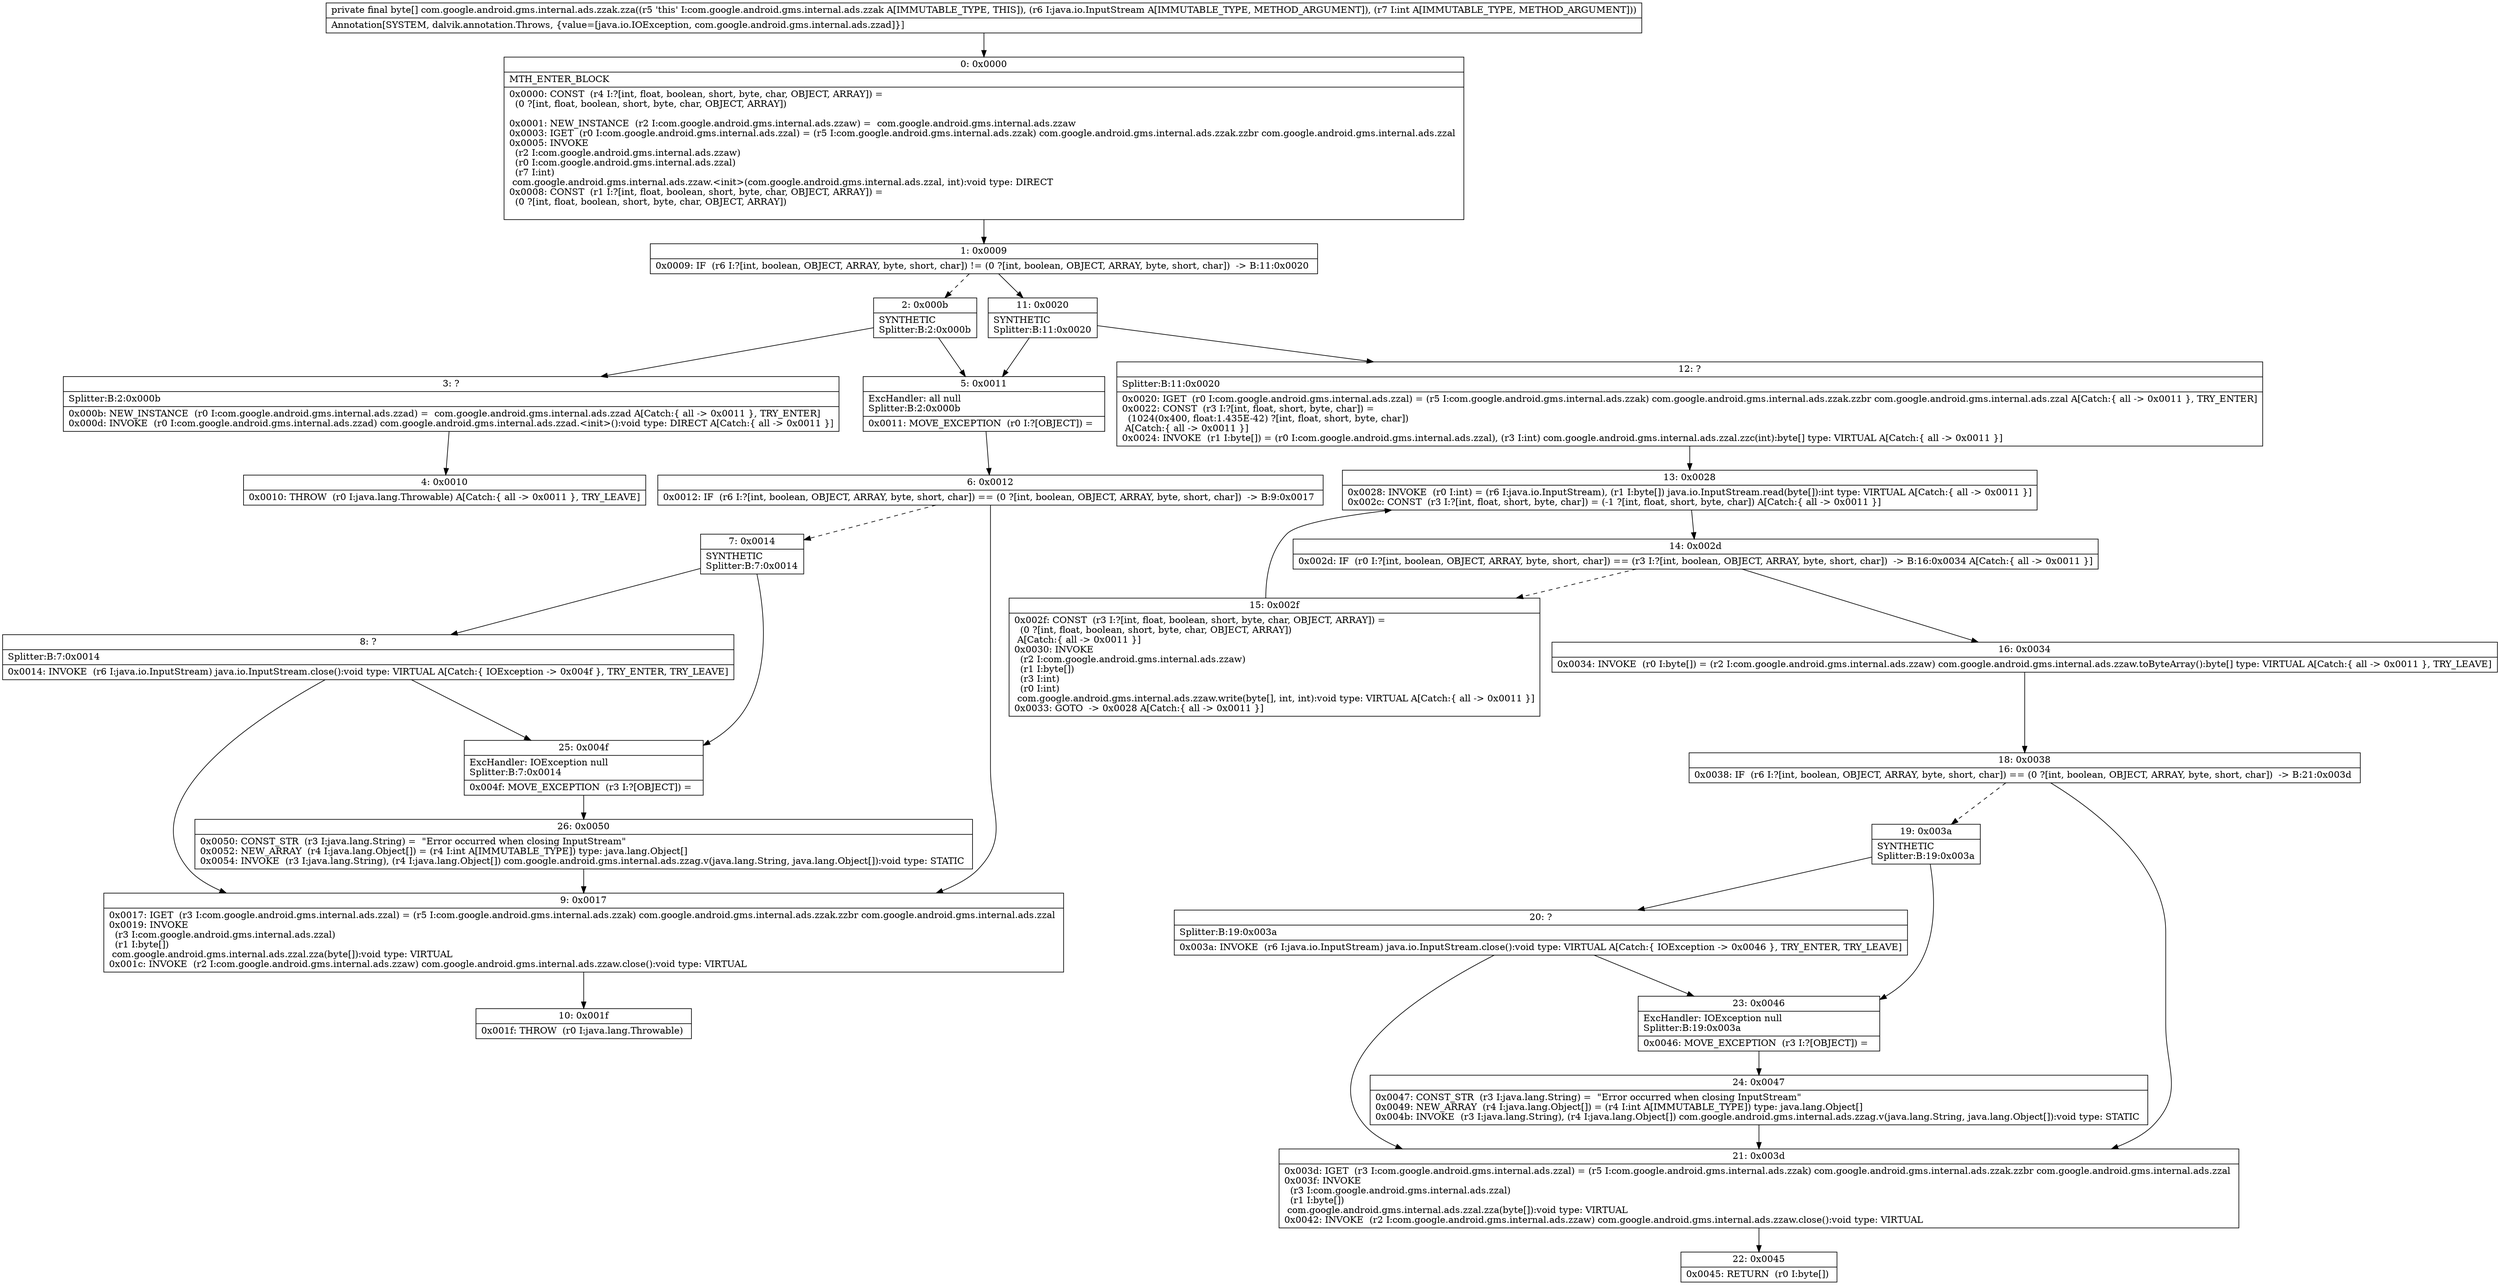 digraph "CFG forcom.google.android.gms.internal.ads.zzak.zza(Ljava\/io\/InputStream;I)[B" {
Node_0 [shape=record,label="{0\:\ 0x0000|MTH_ENTER_BLOCK\l|0x0000: CONST  (r4 I:?[int, float, boolean, short, byte, char, OBJECT, ARRAY]) = \l  (0 ?[int, float, boolean, short, byte, char, OBJECT, ARRAY])\l \l0x0001: NEW_INSTANCE  (r2 I:com.google.android.gms.internal.ads.zzaw) =  com.google.android.gms.internal.ads.zzaw \l0x0003: IGET  (r0 I:com.google.android.gms.internal.ads.zzal) = (r5 I:com.google.android.gms.internal.ads.zzak) com.google.android.gms.internal.ads.zzak.zzbr com.google.android.gms.internal.ads.zzal \l0x0005: INVOKE  \l  (r2 I:com.google.android.gms.internal.ads.zzaw)\l  (r0 I:com.google.android.gms.internal.ads.zzal)\l  (r7 I:int)\l com.google.android.gms.internal.ads.zzaw.\<init\>(com.google.android.gms.internal.ads.zzal, int):void type: DIRECT \l0x0008: CONST  (r1 I:?[int, float, boolean, short, byte, char, OBJECT, ARRAY]) = \l  (0 ?[int, float, boolean, short, byte, char, OBJECT, ARRAY])\l \l}"];
Node_1 [shape=record,label="{1\:\ 0x0009|0x0009: IF  (r6 I:?[int, boolean, OBJECT, ARRAY, byte, short, char]) != (0 ?[int, boolean, OBJECT, ARRAY, byte, short, char])  \-\> B:11:0x0020 \l}"];
Node_2 [shape=record,label="{2\:\ 0x000b|SYNTHETIC\lSplitter:B:2:0x000b\l}"];
Node_3 [shape=record,label="{3\:\ ?|Splitter:B:2:0x000b\l|0x000b: NEW_INSTANCE  (r0 I:com.google.android.gms.internal.ads.zzad) =  com.google.android.gms.internal.ads.zzad A[Catch:\{ all \-\> 0x0011 \}, TRY_ENTER]\l0x000d: INVOKE  (r0 I:com.google.android.gms.internal.ads.zzad) com.google.android.gms.internal.ads.zzad.\<init\>():void type: DIRECT A[Catch:\{ all \-\> 0x0011 \}]\l}"];
Node_4 [shape=record,label="{4\:\ 0x0010|0x0010: THROW  (r0 I:java.lang.Throwable) A[Catch:\{ all \-\> 0x0011 \}, TRY_LEAVE]\l}"];
Node_5 [shape=record,label="{5\:\ 0x0011|ExcHandler: all null\lSplitter:B:2:0x000b\l|0x0011: MOVE_EXCEPTION  (r0 I:?[OBJECT]) =  \l}"];
Node_6 [shape=record,label="{6\:\ 0x0012|0x0012: IF  (r6 I:?[int, boolean, OBJECT, ARRAY, byte, short, char]) == (0 ?[int, boolean, OBJECT, ARRAY, byte, short, char])  \-\> B:9:0x0017 \l}"];
Node_7 [shape=record,label="{7\:\ 0x0014|SYNTHETIC\lSplitter:B:7:0x0014\l}"];
Node_8 [shape=record,label="{8\:\ ?|Splitter:B:7:0x0014\l|0x0014: INVOKE  (r6 I:java.io.InputStream) java.io.InputStream.close():void type: VIRTUAL A[Catch:\{ IOException \-\> 0x004f \}, TRY_ENTER, TRY_LEAVE]\l}"];
Node_9 [shape=record,label="{9\:\ 0x0017|0x0017: IGET  (r3 I:com.google.android.gms.internal.ads.zzal) = (r5 I:com.google.android.gms.internal.ads.zzak) com.google.android.gms.internal.ads.zzak.zzbr com.google.android.gms.internal.ads.zzal \l0x0019: INVOKE  \l  (r3 I:com.google.android.gms.internal.ads.zzal)\l  (r1 I:byte[])\l com.google.android.gms.internal.ads.zzal.zza(byte[]):void type: VIRTUAL \l0x001c: INVOKE  (r2 I:com.google.android.gms.internal.ads.zzaw) com.google.android.gms.internal.ads.zzaw.close():void type: VIRTUAL \l}"];
Node_10 [shape=record,label="{10\:\ 0x001f|0x001f: THROW  (r0 I:java.lang.Throwable) \l}"];
Node_11 [shape=record,label="{11\:\ 0x0020|SYNTHETIC\lSplitter:B:11:0x0020\l}"];
Node_12 [shape=record,label="{12\:\ ?|Splitter:B:11:0x0020\l|0x0020: IGET  (r0 I:com.google.android.gms.internal.ads.zzal) = (r5 I:com.google.android.gms.internal.ads.zzak) com.google.android.gms.internal.ads.zzak.zzbr com.google.android.gms.internal.ads.zzal A[Catch:\{ all \-\> 0x0011 \}, TRY_ENTER]\l0x0022: CONST  (r3 I:?[int, float, short, byte, char]) = \l  (1024(0x400, float:1.435E\-42) ?[int, float, short, byte, char])\l A[Catch:\{ all \-\> 0x0011 \}]\l0x0024: INVOKE  (r1 I:byte[]) = (r0 I:com.google.android.gms.internal.ads.zzal), (r3 I:int) com.google.android.gms.internal.ads.zzal.zzc(int):byte[] type: VIRTUAL A[Catch:\{ all \-\> 0x0011 \}]\l}"];
Node_13 [shape=record,label="{13\:\ 0x0028|0x0028: INVOKE  (r0 I:int) = (r6 I:java.io.InputStream), (r1 I:byte[]) java.io.InputStream.read(byte[]):int type: VIRTUAL A[Catch:\{ all \-\> 0x0011 \}]\l0x002c: CONST  (r3 I:?[int, float, short, byte, char]) = (\-1 ?[int, float, short, byte, char]) A[Catch:\{ all \-\> 0x0011 \}]\l}"];
Node_14 [shape=record,label="{14\:\ 0x002d|0x002d: IF  (r0 I:?[int, boolean, OBJECT, ARRAY, byte, short, char]) == (r3 I:?[int, boolean, OBJECT, ARRAY, byte, short, char])  \-\> B:16:0x0034 A[Catch:\{ all \-\> 0x0011 \}]\l}"];
Node_15 [shape=record,label="{15\:\ 0x002f|0x002f: CONST  (r3 I:?[int, float, boolean, short, byte, char, OBJECT, ARRAY]) = \l  (0 ?[int, float, boolean, short, byte, char, OBJECT, ARRAY])\l A[Catch:\{ all \-\> 0x0011 \}]\l0x0030: INVOKE  \l  (r2 I:com.google.android.gms.internal.ads.zzaw)\l  (r1 I:byte[])\l  (r3 I:int)\l  (r0 I:int)\l com.google.android.gms.internal.ads.zzaw.write(byte[], int, int):void type: VIRTUAL A[Catch:\{ all \-\> 0x0011 \}]\l0x0033: GOTO  \-\> 0x0028 A[Catch:\{ all \-\> 0x0011 \}]\l}"];
Node_16 [shape=record,label="{16\:\ 0x0034|0x0034: INVOKE  (r0 I:byte[]) = (r2 I:com.google.android.gms.internal.ads.zzaw) com.google.android.gms.internal.ads.zzaw.toByteArray():byte[] type: VIRTUAL A[Catch:\{ all \-\> 0x0011 \}, TRY_LEAVE]\l}"];
Node_18 [shape=record,label="{18\:\ 0x0038|0x0038: IF  (r6 I:?[int, boolean, OBJECT, ARRAY, byte, short, char]) == (0 ?[int, boolean, OBJECT, ARRAY, byte, short, char])  \-\> B:21:0x003d \l}"];
Node_19 [shape=record,label="{19\:\ 0x003a|SYNTHETIC\lSplitter:B:19:0x003a\l}"];
Node_20 [shape=record,label="{20\:\ ?|Splitter:B:19:0x003a\l|0x003a: INVOKE  (r6 I:java.io.InputStream) java.io.InputStream.close():void type: VIRTUAL A[Catch:\{ IOException \-\> 0x0046 \}, TRY_ENTER, TRY_LEAVE]\l}"];
Node_21 [shape=record,label="{21\:\ 0x003d|0x003d: IGET  (r3 I:com.google.android.gms.internal.ads.zzal) = (r5 I:com.google.android.gms.internal.ads.zzak) com.google.android.gms.internal.ads.zzak.zzbr com.google.android.gms.internal.ads.zzal \l0x003f: INVOKE  \l  (r3 I:com.google.android.gms.internal.ads.zzal)\l  (r1 I:byte[])\l com.google.android.gms.internal.ads.zzal.zza(byte[]):void type: VIRTUAL \l0x0042: INVOKE  (r2 I:com.google.android.gms.internal.ads.zzaw) com.google.android.gms.internal.ads.zzaw.close():void type: VIRTUAL \l}"];
Node_22 [shape=record,label="{22\:\ 0x0045|0x0045: RETURN  (r0 I:byte[]) \l}"];
Node_23 [shape=record,label="{23\:\ 0x0046|ExcHandler: IOException null\lSplitter:B:19:0x003a\l|0x0046: MOVE_EXCEPTION  (r3 I:?[OBJECT]) =  \l}"];
Node_24 [shape=record,label="{24\:\ 0x0047|0x0047: CONST_STR  (r3 I:java.lang.String) =  \"Error occurred when closing InputStream\" \l0x0049: NEW_ARRAY  (r4 I:java.lang.Object[]) = (r4 I:int A[IMMUTABLE_TYPE]) type: java.lang.Object[] \l0x004b: INVOKE  (r3 I:java.lang.String), (r4 I:java.lang.Object[]) com.google.android.gms.internal.ads.zzag.v(java.lang.String, java.lang.Object[]):void type: STATIC \l}"];
Node_25 [shape=record,label="{25\:\ 0x004f|ExcHandler: IOException null\lSplitter:B:7:0x0014\l|0x004f: MOVE_EXCEPTION  (r3 I:?[OBJECT]) =  \l}"];
Node_26 [shape=record,label="{26\:\ 0x0050|0x0050: CONST_STR  (r3 I:java.lang.String) =  \"Error occurred when closing InputStream\" \l0x0052: NEW_ARRAY  (r4 I:java.lang.Object[]) = (r4 I:int A[IMMUTABLE_TYPE]) type: java.lang.Object[] \l0x0054: INVOKE  (r3 I:java.lang.String), (r4 I:java.lang.Object[]) com.google.android.gms.internal.ads.zzag.v(java.lang.String, java.lang.Object[]):void type: STATIC \l}"];
MethodNode[shape=record,label="{private final byte[] com.google.android.gms.internal.ads.zzak.zza((r5 'this' I:com.google.android.gms.internal.ads.zzak A[IMMUTABLE_TYPE, THIS]), (r6 I:java.io.InputStream A[IMMUTABLE_TYPE, METHOD_ARGUMENT]), (r7 I:int A[IMMUTABLE_TYPE, METHOD_ARGUMENT]))  | Annotation[SYSTEM, dalvik.annotation.Throws, \{value=[java.io.IOException, com.google.android.gms.internal.ads.zzad]\}]\l}"];
MethodNode -> Node_0;
Node_0 -> Node_1;
Node_1 -> Node_2[style=dashed];
Node_1 -> Node_11;
Node_2 -> Node_3;
Node_2 -> Node_5;
Node_3 -> Node_4;
Node_5 -> Node_6;
Node_6 -> Node_7[style=dashed];
Node_6 -> Node_9;
Node_7 -> Node_8;
Node_7 -> Node_25;
Node_8 -> Node_9;
Node_8 -> Node_25;
Node_9 -> Node_10;
Node_11 -> Node_12;
Node_11 -> Node_5;
Node_12 -> Node_13;
Node_13 -> Node_14;
Node_14 -> Node_15[style=dashed];
Node_14 -> Node_16;
Node_15 -> Node_13;
Node_16 -> Node_18;
Node_18 -> Node_19[style=dashed];
Node_18 -> Node_21;
Node_19 -> Node_20;
Node_19 -> Node_23;
Node_20 -> Node_21;
Node_20 -> Node_23;
Node_21 -> Node_22;
Node_23 -> Node_24;
Node_24 -> Node_21;
Node_25 -> Node_26;
Node_26 -> Node_9;
}


